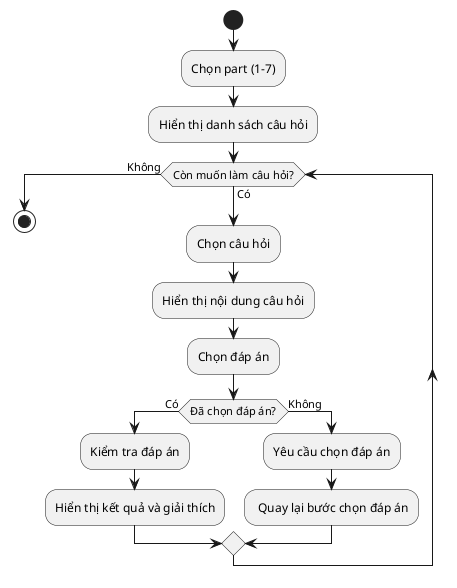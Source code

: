 @startuml
start
:Chọn part (1-7);
:Hiển thị danh sách câu hỏi;
while (Còn muốn làm câu hỏi?) is (Có)
  :Chọn câu hỏi;
  :Hiển thị nội dung câu hỏi;
  :Chọn đáp án;
  if (Đã chọn đáp án?) then (Có)
    :Kiểm tra đáp án;
    :Hiển thị kết quả và giải thích;
  else (Không)
    :Yêu cầu chọn đáp án;
    - Quay lại bước chọn đáp án
  endif
endwhile (Không)
stop
@enduml